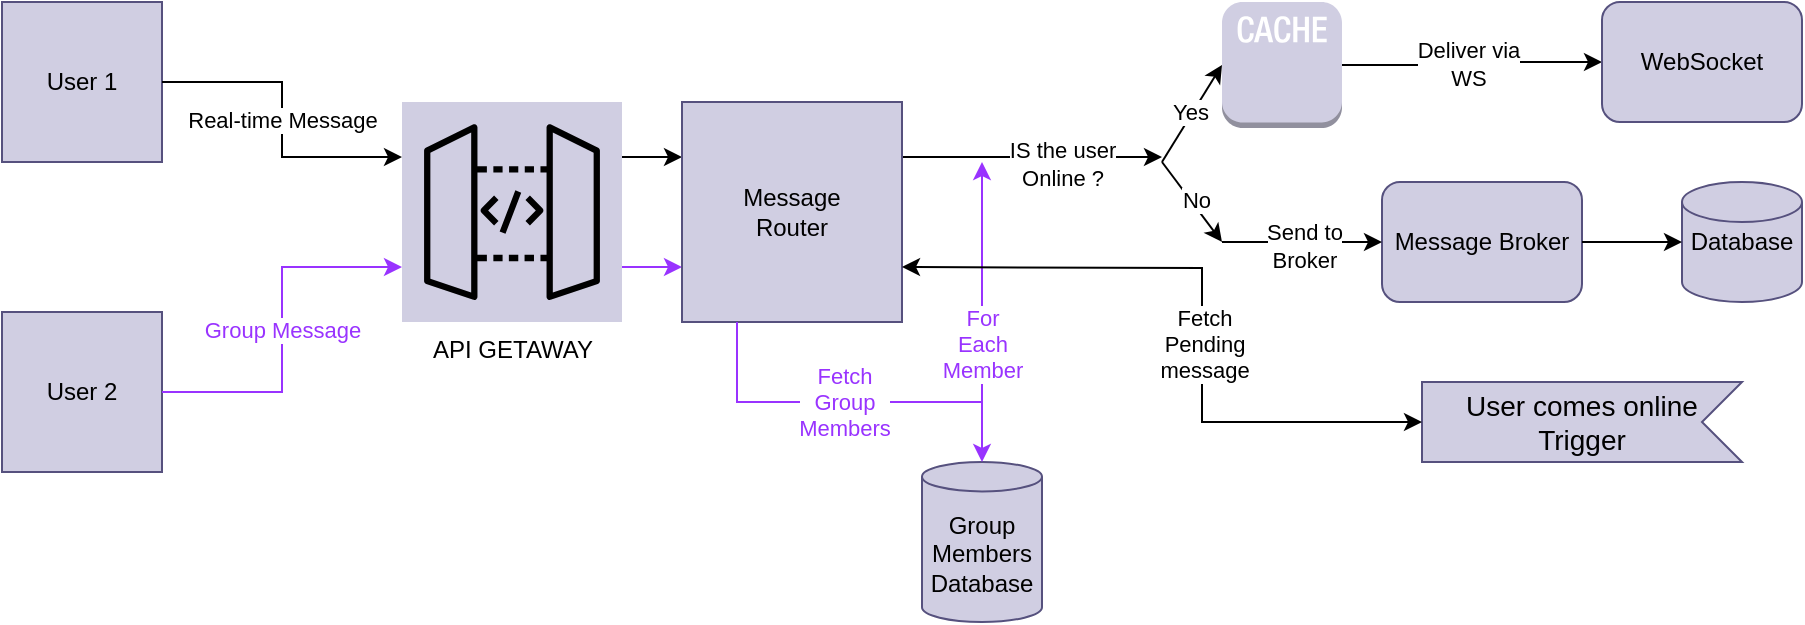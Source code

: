 <mxfile version="26.0.9">
  <diagram name="Page-1" id="8d6HSuoRw1S64_XPHKwe">
    <mxGraphModel dx="1137" dy="717" grid="1" gridSize="10" guides="1" tooltips="1" connect="1" arrows="1" fold="1" page="1" pageScale="1" pageWidth="1120" pageHeight="390" background="none" math="0" shadow="0" adaptiveColors="auto">
      <root>
        <mxCell id="0" />
        <mxCell id="1" parent="0" />
        <mxCell id="ZgW2ZxVWeaSj_CQPFKm8-1" value="User 1" style="whiteSpace=wrap;html=1;aspect=fixed;fillColor=#d0cee2;strokeColor=#56517e;" vertex="1" parent="1">
          <mxGeometry x="110" y="40" width="80" height="80" as="geometry" />
        </mxCell>
        <mxCell id="ZgW2ZxVWeaSj_CQPFKm8-11" style="edgeStyle=orthogonalEdgeStyle;rounded=0;orthogonalLoop=1;jettySize=auto;html=1;exitX=1;exitY=0.25;exitDx=0;exitDy=0;exitPerimeter=0;entryX=0;entryY=0.25;entryDx=0;entryDy=0;" edge="1" parent="1" source="ZgW2ZxVWeaSj_CQPFKm8-3" target="ZgW2ZxVWeaSj_CQPFKm8-10">
          <mxGeometry relative="1" as="geometry" />
        </mxCell>
        <mxCell id="ZgW2ZxVWeaSj_CQPFKm8-12" style="edgeStyle=orthogonalEdgeStyle;rounded=0;orthogonalLoop=1;jettySize=auto;html=1;exitX=1;exitY=0.75;exitDx=0;exitDy=0;exitPerimeter=0;entryX=0;entryY=0.75;entryDx=0;entryDy=0;fillColor=#a20025;strokeColor=#9933FF;" edge="1" parent="1" source="ZgW2ZxVWeaSj_CQPFKm8-3" target="ZgW2ZxVWeaSj_CQPFKm8-10">
          <mxGeometry relative="1" as="geometry" />
        </mxCell>
        <mxCell id="ZgW2ZxVWeaSj_CQPFKm8-3" value="API GETAWAY" style="points=[[0,0,0],[0.25,0,0],[0.5,0,0],[0.75,0,0],[1,0,0],[0,1,0],[0.25,1,0],[0.5,1,0],[0.75,1,0],[1,1,0],[0,0.25,0],[0,0.5,0],[0,0.75,0],[1,0.25,0],[1,0.5,0],[1,0.75,0]];outlineConnect=0;fillColor=#d0cee2;strokeColor=#000000;dashed=0;verticalLabelPosition=bottom;verticalAlign=top;align=center;html=1;fontSize=12;fontStyle=0;aspect=fixed;shape=mxgraph.aws4.resourceIcon;resIcon=mxgraph.aws4.api_gateway;gradientColor=none;" vertex="1" parent="1">
          <mxGeometry x="310" y="90" width="110" height="110" as="geometry" />
        </mxCell>
        <mxCell id="ZgW2ZxVWeaSj_CQPFKm8-4" style="edgeStyle=orthogonalEdgeStyle;rounded=0;orthogonalLoop=1;jettySize=auto;html=1;entryX=0;entryY=0.25;entryDx=0;entryDy=0;entryPerimeter=0;" edge="1" parent="1" source="ZgW2ZxVWeaSj_CQPFKm8-1" target="ZgW2ZxVWeaSj_CQPFKm8-3">
          <mxGeometry relative="1" as="geometry">
            <mxPoint x="250" y="140" as="targetPoint" />
          </mxGeometry>
        </mxCell>
        <mxCell id="ZgW2ZxVWeaSj_CQPFKm8-6" value="Real-time Message" style="edgeLabel;html=1;align=center;verticalAlign=middle;resizable=0;points=[];" vertex="1" connectable="0" parent="ZgW2ZxVWeaSj_CQPFKm8-4">
          <mxGeometry x="-0.004" relative="1" as="geometry">
            <mxPoint as="offset" />
          </mxGeometry>
        </mxCell>
        <mxCell id="ZgW2ZxVWeaSj_CQPFKm8-7" value="User 2" style="whiteSpace=wrap;html=1;aspect=fixed;fillColor=#d0cee2;strokeColor=#56517e;" vertex="1" parent="1">
          <mxGeometry x="110" y="195" width="80" height="80" as="geometry" />
        </mxCell>
        <mxCell id="ZgW2ZxVWeaSj_CQPFKm8-8" style="edgeStyle=orthogonalEdgeStyle;rounded=0;orthogonalLoop=1;jettySize=auto;html=1;entryX=0;entryY=0.75;entryDx=0;entryDy=0;entryPerimeter=0;strokeColor=#9933FF;fillColor=#e51400;" edge="1" parent="1" source="ZgW2ZxVWeaSj_CQPFKm8-7" target="ZgW2ZxVWeaSj_CQPFKm8-3">
          <mxGeometry relative="1" as="geometry" />
        </mxCell>
        <mxCell id="ZgW2ZxVWeaSj_CQPFKm8-9" value="Group Message" style="edgeLabel;html=1;align=center;verticalAlign=middle;resizable=0;points=[];fontColor=#9933FF;" vertex="1" connectable="0" parent="ZgW2ZxVWeaSj_CQPFKm8-8">
          <mxGeometry x="-0.002" relative="1" as="geometry">
            <mxPoint as="offset" />
          </mxGeometry>
        </mxCell>
        <mxCell id="ZgW2ZxVWeaSj_CQPFKm8-14" style="edgeStyle=orthogonalEdgeStyle;rounded=0;orthogonalLoop=1;jettySize=auto;html=1;exitX=1;exitY=0.25;exitDx=0;exitDy=0;" edge="1" parent="1" source="ZgW2ZxVWeaSj_CQPFKm8-10">
          <mxGeometry relative="1" as="geometry">
            <mxPoint x="690" y="118" as="targetPoint" />
            <Array as="points">
              <mxPoint x="690" y="118" />
              <mxPoint x="690" y="118" />
            </Array>
          </mxGeometry>
        </mxCell>
        <mxCell id="ZgW2ZxVWeaSj_CQPFKm8-16" value="IS the user&lt;br&gt;Online ?" style="edgeLabel;html=1;align=center;verticalAlign=middle;resizable=0;points=[];" vertex="1" connectable="0" parent="ZgW2ZxVWeaSj_CQPFKm8-14">
          <mxGeometry x="-0.18" y="-1" relative="1" as="geometry">
            <mxPoint x="26" y="2" as="offset" />
          </mxGeometry>
        </mxCell>
        <mxCell id="ZgW2ZxVWeaSj_CQPFKm8-10" value="Message&lt;br&gt;Router" style="whiteSpace=wrap;html=1;aspect=fixed;fillColor=#d0cee2;strokeColor=#56517e;" vertex="1" parent="1">
          <mxGeometry x="450" y="90" width="110" height="110" as="geometry" />
        </mxCell>
        <mxCell id="ZgW2ZxVWeaSj_CQPFKm8-17" value="" style="endArrow=classic;html=1;rounded=0;entryX=0;entryY=0.5;entryDx=0;entryDy=0;entryPerimeter=0;" edge="1" parent="1" target="ZgW2ZxVWeaSj_CQPFKm8-22">
          <mxGeometry width="50" height="50" relative="1" as="geometry">
            <mxPoint x="690" y="120" as="sourcePoint" />
            <mxPoint x="680" y="60" as="targetPoint" />
          </mxGeometry>
        </mxCell>
        <mxCell id="ZgW2ZxVWeaSj_CQPFKm8-18" value="Yes" style="edgeLabel;html=1;align=center;verticalAlign=middle;resizable=0;points=[];" vertex="1" connectable="0" parent="ZgW2ZxVWeaSj_CQPFKm8-17">
          <mxGeometry x="0.009" y="2" relative="1" as="geometry">
            <mxPoint as="offset" />
          </mxGeometry>
        </mxCell>
        <mxCell id="ZgW2ZxVWeaSj_CQPFKm8-19" value="" style="endArrow=classic;html=1;rounded=0;" edge="1" parent="1">
          <mxGeometry width="50" height="50" relative="1" as="geometry">
            <mxPoint x="690" y="120" as="sourcePoint" />
            <mxPoint x="720" y="160" as="targetPoint" />
          </mxGeometry>
        </mxCell>
        <mxCell id="ZgW2ZxVWeaSj_CQPFKm8-20" value="No" style="edgeLabel;html=1;align=center;verticalAlign=middle;resizable=0;points=[];" vertex="1" connectable="0" parent="ZgW2ZxVWeaSj_CQPFKm8-19">
          <mxGeometry x="0.009" y="2" relative="1" as="geometry">
            <mxPoint as="offset" />
          </mxGeometry>
        </mxCell>
        <mxCell id="ZgW2ZxVWeaSj_CQPFKm8-23" style="edgeStyle=orthogonalEdgeStyle;rounded=0;orthogonalLoop=1;jettySize=auto;html=1;entryX=0;entryY=0.5;entryDx=0;entryDy=0;" edge="1" parent="1" source="ZgW2ZxVWeaSj_CQPFKm8-22" target="ZgW2ZxVWeaSj_CQPFKm8-26">
          <mxGeometry relative="1" as="geometry">
            <mxPoint x="920.0" y="71.5" as="targetPoint" />
          </mxGeometry>
        </mxCell>
        <mxCell id="ZgW2ZxVWeaSj_CQPFKm8-24" value="Deliver via&lt;br&gt;WS" style="edgeLabel;html=1;align=center;verticalAlign=middle;resizable=0;points=[];" vertex="1" connectable="0" parent="ZgW2ZxVWeaSj_CQPFKm8-23">
          <mxGeometry x="-0.049" y="1" relative="1" as="geometry">
            <mxPoint as="offset" />
          </mxGeometry>
        </mxCell>
        <mxCell id="ZgW2ZxVWeaSj_CQPFKm8-22" value="" style="outlineConnect=0;dashed=0;verticalLabelPosition=bottom;verticalAlign=top;align=center;html=1;shape=mxgraph.aws3.cache_node;fillColor=#d0cee2;strokeColor=#000000;fontColor=#000000;" vertex="1" parent="1">
          <mxGeometry x="720" y="40" width="60" height="63" as="geometry" />
        </mxCell>
        <mxCell id="ZgW2ZxVWeaSj_CQPFKm8-26" value="&lt;font style=&quot;&quot;&gt;WebS&lt;span style=&quot;background-color: transparent;&quot;&gt;ocket&lt;/span&gt;&lt;/font&gt;" style="rounded=1;whiteSpace=wrap;html=1;fillColor=#d0cee2;strokeColor=#56517e;fontColor=#000000;" vertex="1" parent="1">
          <mxGeometry x="910" y="40" width="100" height="60" as="geometry" />
        </mxCell>
        <mxCell id="ZgW2ZxVWeaSj_CQPFKm8-30" value="&lt;font style=&quot;&quot;&gt;Message Broker&lt;/font&gt;" style="rounded=1;whiteSpace=wrap;html=1;fillColor=#d0cee2;strokeColor=#56517e;fontColor=#000000;" vertex="1" parent="1">
          <mxGeometry x="800" y="130" width="100" height="60" as="geometry" />
        </mxCell>
        <mxCell id="ZgW2ZxVWeaSj_CQPFKm8-31" value="" style="endArrow=classic;html=1;rounded=0;entryX=0;entryY=0.5;entryDx=0;entryDy=0;" edge="1" parent="1" target="ZgW2ZxVWeaSj_CQPFKm8-30">
          <mxGeometry width="50" height="50" relative="1" as="geometry">
            <mxPoint x="720" y="160" as="sourcePoint" />
            <mxPoint x="750" y="120" as="targetPoint" />
          </mxGeometry>
        </mxCell>
        <mxCell id="ZgW2ZxVWeaSj_CQPFKm8-32" value="Send to&lt;br&gt;Broker" style="edgeLabel;html=1;align=center;verticalAlign=middle;resizable=0;points=[];" vertex="1" connectable="0" parent="ZgW2ZxVWeaSj_CQPFKm8-31">
          <mxGeometry x="0.016" y="-2" relative="1" as="geometry">
            <mxPoint as="offset" />
          </mxGeometry>
        </mxCell>
        <mxCell id="ZgW2ZxVWeaSj_CQPFKm8-33" value="Database" style="strokeWidth=1;html=1;shape=mxgraph.flowchart.database;whiteSpace=wrap;fillColor=#d0cee2;strokeColor=#56517e;" vertex="1" parent="1">
          <mxGeometry x="950" y="130" width="60" height="60" as="geometry" />
        </mxCell>
        <mxCell id="ZgW2ZxVWeaSj_CQPFKm8-34" style="edgeStyle=orthogonalEdgeStyle;rounded=0;orthogonalLoop=1;jettySize=auto;html=1;entryX=0;entryY=0.5;entryDx=0;entryDy=0;entryPerimeter=0;" edge="1" parent="1" source="ZgW2ZxVWeaSj_CQPFKm8-30" target="ZgW2ZxVWeaSj_CQPFKm8-33">
          <mxGeometry relative="1" as="geometry" />
        </mxCell>
        <mxCell id="ZgW2ZxVWeaSj_CQPFKm8-35" value="&lt;font style=&quot;&quot;&gt;User comes online Trigger&lt;/font&gt;" style="html=1;shape=mxgraph.infographic.ribbonSimple;notch1=20;notch2=0;align=center;verticalAlign=middle;fontSize=14;fontStyle=0;flipH=1;fillColor=#d0cee2;whiteSpace=wrap;strokeColor=#56517e;fontColor=#000000;" vertex="1" parent="1">
          <mxGeometry x="820" y="230" width="160" height="40" as="geometry" />
        </mxCell>
        <mxCell id="ZgW2ZxVWeaSj_CQPFKm8-39" value="Group&lt;br&gt;Members&lt;br&gt;Database" style="shape=cylinder3;whiteSpace=wrap;html=1;boundedLbl=1;backgroundOutline=1;size=7.345;fillColor=#d0cee2;strokeColor=#56517e;" vertex="1" parent="1">
          <mxGeometry x="570" y="270" width="60" height="80" as="geometry" />
        </mxCell>
        <mxCell id="ZgW2ZxVWeaSj_CQPFKm8-41" style="edgeStyle=orthogonalEdgeStyle;rounded=0;orthogonalLoop=1;jettySize=auto;html=1;entryX=0.5;entryY=0;entryDx=0;entryDy=0;entryPerimeter=0;fillColor=#a20025;strokeColor=#9933FF;exitX=0.25;exitY=1;exitDx=0;exitDy=0;" edge="1" parent="1" source="ZgW2ZxVWeaSj_CQPFKm8-10" target="ZgW2ZxVWeaSj_CQPFKm8-39">
          <mxGeometry relative="1" as="geometry">
            <mxPoint x="480" y="230" as="sourcePoint" />
            <Array as="points">
              <mxPoint x="478" y="240" />
              <mxPoint x="600" y="240" />
            </Array>
          </mxGeometry>
        </mxCell>
        <mxCell id="ZgW2ZxVWeaSj_CQPFKm8-42" value="Fetch&lt;br&gt;Group&lt;br&gt;Members" style="edgeLabel;html=1;align=center;verticalAlign=middle;resizable=0;points=[];fontColor=#9933FF;" vertex="1" connectable="0" parent="ZgW2ZxVWeaSj_CQPFKm8-41">
          <mxGeometry x="-0.036" relative="1" as="geometry">
            <mxPoint as="offset" />
          </mxGeometry>
        </mxCell>
        <mxCell id="ZgW2ZxVWeaSj_CQPFKm8-43" value="" style="endArrow=classic;html=1;rounded=0;fontColor=#890F5C;strokeColor=#9933FF;" edge="1" parent="1">
          <mxGeometry width="50" height="50" relative="1" as="geometry">
            <mxPoint x="600" y="250" as="sourcePoint" />
            <mxPoint x="600" y="120" as="targetPoint" />
          </mxGeometry>
        </mxCell>
        <mxCell id="ZgW2ZxVWeaSj_CQPFKm8-44" value="For&lt;br&gt;Each&lt;br&gt;Member" style="edgeLabel;html=1;align=center;verticalAlign=middle;resizable=0;points=[];fontColor=#9933FF;" vertex="1" connectable="0" parent="ZgW2ZxVWeaSj_CQPFKm8-43">
          <mxGeometry x="-0.005" y="-1" relative="1" as="geometry">
            <mxPoint x="-1" y="25" as="offset" />
          </mxGeometry>
        </mxCell>
        <mxCell id="ZgW2ZxVWeaSj_CQPFKm8-45" value="" style="endArrow=classic;startArrow=classic;html=1;rounded=0;exitX=1;exitY=0.75;exitDx=0;exitDy=0;" edge="1" parent="1" source="ZgW2ZxVWeaSj_CQPFKm8-10">
          <mxGeometry width="50" height="50" relative="1" as="geometry">
            <mxPoint x="580" y="172.5" as="sourcePoint" />
            <mxPoint x="820" y="250" as="targetPoint" />
            <Array as="points">
              <mxPoint x="710" y="173" />
              <mxPoint x="710" y="250" />
            </Array>
          </mxGeometry>
        </mxCell>
        <mxCell id="ZgW2ZxVWeaSj_CQPFKm8-46" value="Fetch&lt;br&gt;Pending&lt;br&gt;message" style="edgeLabel;html=1;align=center;verticalAlign=middle;resizable=0;points=[];" vertex="1" connectable="0" parent="ZgW2ZxVWeaSj_CQPFKm8-45">
          <mxGeometry x="0.141" y="1" relative="1" as="geometry">
            <mxPoint y="-5" as="offset" />
          </mxGeometry>
        </mxCell>
      </root>
    </mxGraphModel>
  </diagram>
</mxfile>
